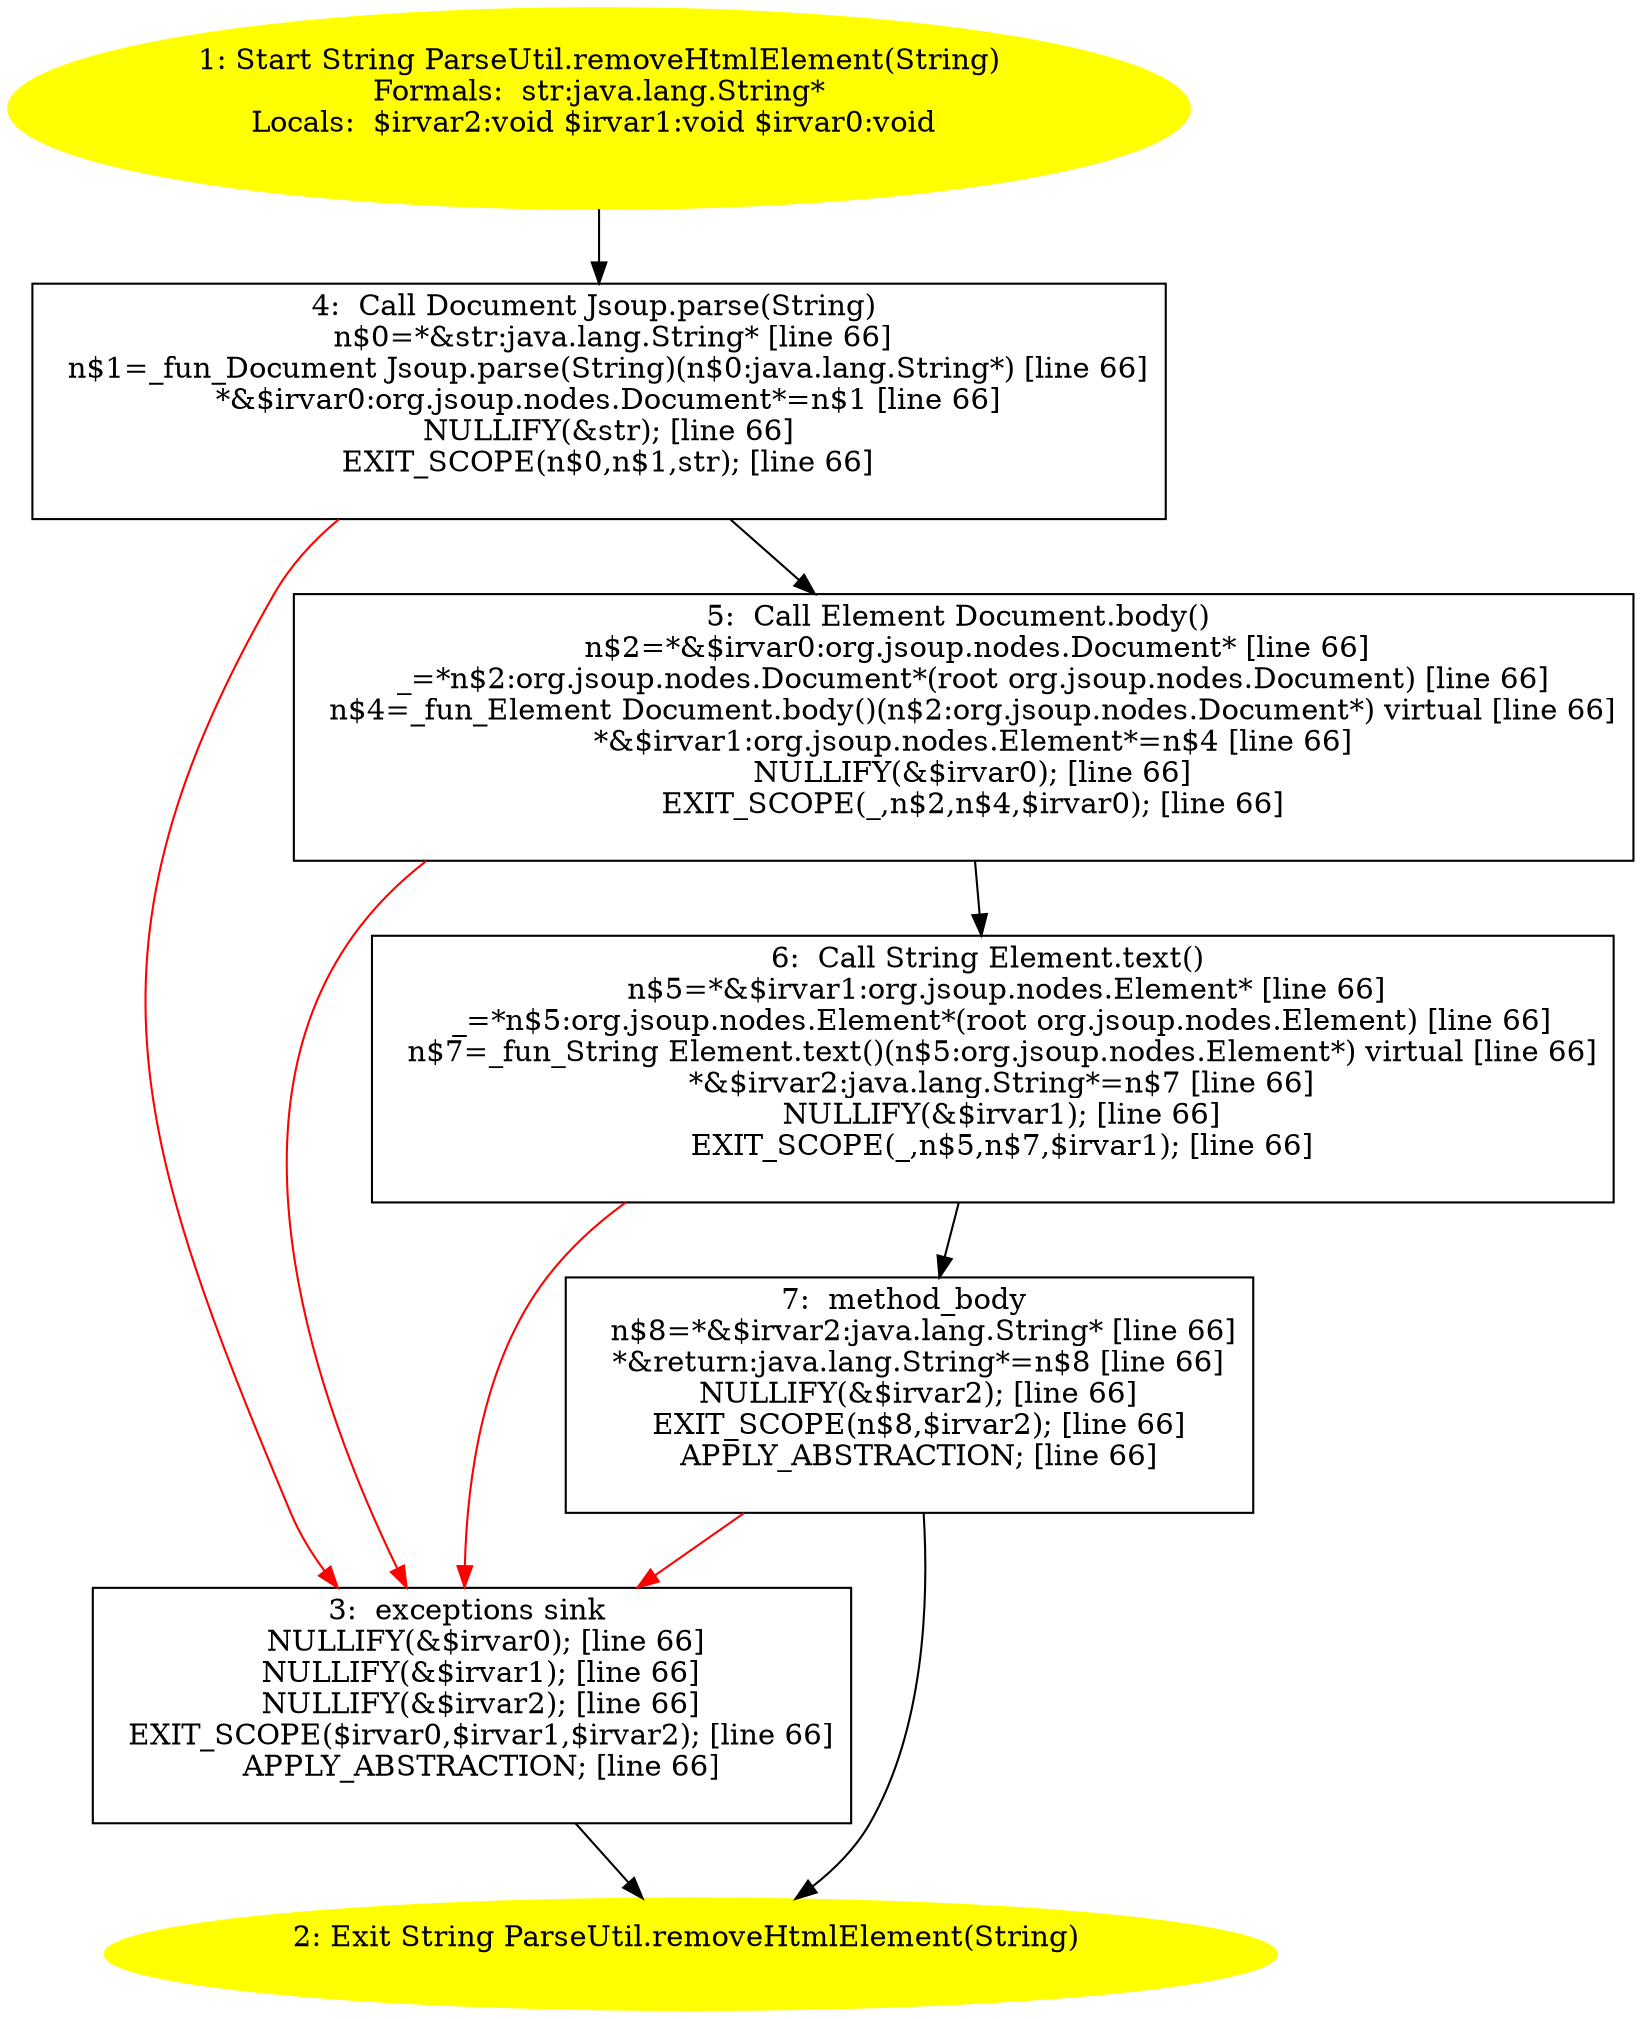 /* @generated */
digraph cfg {
"com.zrlog.util.ParseUtil.removeHtmlElement(java.lang.String):java.lang.String.01aa402d2535c42d59cb22c5b5c7f00c_1" [label="1: Start String ParseUtil.removeHtmlElement(String)\nFormals:  str:java.lang.String*\nLocals:  $irvar2:void $irvar1:void $irvar0:void \n  " color=yellow style=filled]
	

	 "com.zrlog.util.ParseUtil.removeHtmlElement(java.lang.String):java.lang.String.01aa402d2535c42d59cb22c5b5c7f00c_1" -> "com.zrlog.util.ParseUtil.removeHtmlElement(java.lang.String):java.lang.String.01aa402d2535c42d59cb22c5b5c7f00c_4" ;
"com.zrlog.util.ParseUtil.removeHtmlElement(java.lang.String):java.lang.String.01aa402d2535c42d59cb22c5b5c7f00c_2" [label="2: Exit String ParseUtil.removeHtmlElement(String) \n  " color=yellow style=filled]
	

"com.zrlog.util.ParseUtil.removeHtmlElement(java.lang.String):java.lang.String.01aa402d2535c42d59cb22c5b5c7f00c_3" [label="3:  exceptions sink \n   NULLIFY(&$irvar0); [line 66]\n  NULLIFY(&$irvar1); [line 66]\n  NULLIFY(&$irvar2); [line 66]\n  EXIT_SCOPE($irvar0,$irvar1,$irvar2); [line 66]\n  APPLY_ABSTRACTION; [line 66]\n " shape="box"]
	

	 "com.zrlog.util.ParseUtil.removeHtmlElement(java.lang.String):java.lang.String.01aa402d2535c42d59cb22c5b5c7f00c_3" -> "com.zrlog.util.ParseUtil.removeHtmlElement(java.lang.String):java.lang.String.01aa402d2535c42d59cb22c5b5c7f00c_2" ;
"com.zrlog.util.ParseUtil.removeHtmlElement(java.lang.String):java.lang.String.01aa402d2535c42d59cb22c5b5c7f00c_4" [label="4:  Call Document Jsoup.parse(String) \n   n$0=*&str:java.lang.String* [line 66]\n  n$1=_fun_Document Jsoup.parse(String)(n$0:java.lang.String*) [line 66]\n  *&$irvar0:org.jsoup.nodes.Document*=n$1 [line 66]\n  NULLIFY(&str); [line 66]\n  EXIT_SCOPE(n$0,n$1,str); [line 66]\n " shape="box"]
	

	 "com.zrlog.util.ParseUtil.removeHtmlElement(java.lang.String):java.lang.String.01aa402d2535c42d59cb22c5b5c7f00c_4" -> "com.zrlog.util.ParseUtil.removeHtmlElement(java.lang.String):java.lang.String.01aa402d2535c42d59cb22c5b5c7f00c_5" ;
	 "com.zrlog.util.ParseUtil.removeHtmlElement(java.lang.String):java.lang.String.01aa402d2535c42d59cb22c5b5c7f00c_4" -> "com.zrlog.util.ParseUtil.removeHtmlElement(java.lang.String):java.lang.String.01aa402d2535c42d59cb22c5b5c7f00c_3" [color="red" ];
"com.zrlog.util.ParseUtil.removeHtmlElement(java.lang.String):java.lang.String.01aa402d2535c42d59cb22c5b5c7f00c_5" [label="5:  Call Element Document.body() \n   n$2=*&$irvar0:org.jsoup.nodes.Document* [line 66]\n  _=*n$2:org.jsoup.nodes.Document*(root org.jsoup.nodes.Document) [line 66]\n  n$4=_fun_Element Document.body()(n$2:org.jsoup.nodes.Document*) virtual [line 66]\n  *&$irvar1:org.jsoup.nodes.Element*=n$4 [line 66]\n  NULLIFY(&$irvar0); [line 66]\n  EXIT_SCOPE(_,n$2,n$4,$irvar0); [line 66]\n " shape="box"]
	

	 "com.zrlog.util.ParseUtil.removeHtmlElement(java.lang.String):java.lang.String.01aa402d2535c42d59cb22c5b5c7f00c_5" -> "com.zrlog.util.ParseUtil.removeHtmlElement(java.lang.String):java.lang.String.01aa402d2535c42d59cb22c5b5c7f00c_6" ;
	 "com.zrlog.util.ParseUtil.removeHtmlElement(java.lang.String):java.lang.String.01aa402d2535c42d59cb22c5b5c7f00c_5" -> "com.zrlog.util.ParseUtil.removeHtmlElement(java.lang.String):java.lang.String.01aa402d2535c42d59cb22c5b5c7f00c_3" [color="red" ];
"com.zrlog.util.ParseUtil.removeHtmlElement(java.lang.String):java.lang.String.01aa402d2535c42d59cb22c5b5c7f00c_6" [label="6:  Call String Element.text() \n   n$5=*&$irvar1:org.jsoup.nodes.Element* [line 66]\n  _=*n$5:org.jsoup.nodes.Element*(root org.jsoup.nodes.Element) [line 66]\n  n$7=_fun_String Element.text()(n$5:org.jsoup.nodes.Element*) virtual [line 66]\n  *&$irvar2:java.lang.String*=n$7 [line 66]\n  NULLIFY(&$irvar1); [line 66]\n  EXIT_SCOPE(_,n$5,n$7,$irvar1); [line 66]\n " shape="box"]
	

	 "com.zrlog.util.ParseUtil.removeHtmlElement(java.lang.String):java.lang.String.01aa402d2535c42d59cb22c5b5c7f00c_6" -> "com.zrlog.util.ParseUtil.removeHtmlElement(java.lang.String):java.lang.String.01aa402d2535c42d59cb22c5b5c7f00c_7" ;
	 "com.zrlog.util.ParseUtil.removeHtmlElement(java.lang.String):java.lang.String.01aa402d2535c42d59cb22c5b5c7f00c_6" -> "com.zrlog.util.ParseUtil.removeHtmlElement(java.lang.String):java.lang.String.01aa402d2535c42d59cb22c5b5c7f00c_3" [color="red" ];
"com.zrlog.util.ParseUtil.removeHtmlElement(java.lang.String):java.lang.String.01aa402d2535c42d59cb22c5b5c7f00c_7" [label="7:  method_body \n   n$8=*&$irvar2:java.lang.String* [line 66]\n  *&return:java.lang.String*=n$8 [line 66]\n  NULLIFY(&$irvar2); [line 66]\n  EXIT_SCOPE(n$8,$irvar2); [line 66]\n  APPLY_ABSTRACTION; [line 66]\n " shape="box"]
	

	 "com.zrlog.util.ParseUtil.removeHtmlElement(java.lang.String):java.lang.String.01aa402d2535c42d59cb22c5b5c7f00c_7" -> "com.zrlog.util.ParseUtil.removeHtmlElement(java.lang.String):java.lang.String.01aa402d2535c42d59cb22c5b5c7f00c_2" ;
	 "com.zrlog.util.ParseUtil.removeHtmlElement(java.lang.String):java.lang.String.01aa402d2535c42d59cb22c5b5c7f00c_7" -> "com.zrlog.util.ParseUtil.removeHtmlElement(java.lang.String):java.lang.String.01aa402d2535c42d59cb22c5b5c7f00c_3" [color="red" ];
}
